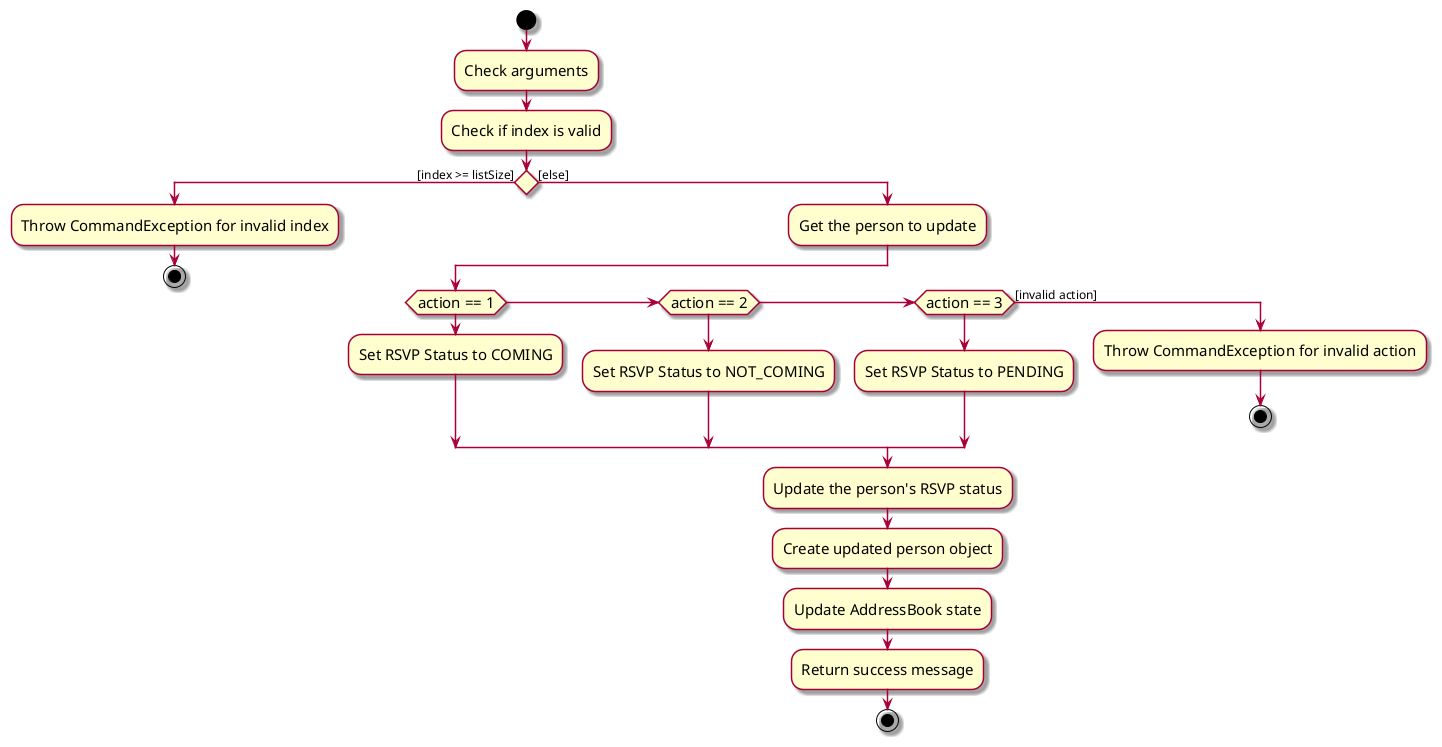 @startuml
skin rose
skinparam ActivityFontSize 15
skinparam ArrowFontSize 12
start
:Check arguments;

:Check if index is valid;
if () then ([index >= listSize])
    :Throw CommandException for invalid index;
    stop
else ([else])
    :Get the person to update;

if (action == 1)
    :Set RSVP Status to COMING;
elseif (action == 2) then ()
    :Set RSVP Status to NOT_COMING;
elseif (action == 3) then ()
    :Set RSVP Status to PENDING;
else ([invalid action])
    :Throw CommandException for invalid action;
    stop
endif


:Update the person's RSVP status;
:Create updated person object;
:Update AddressBook state;

:Return success message;
stop
@enduml
@enduml
